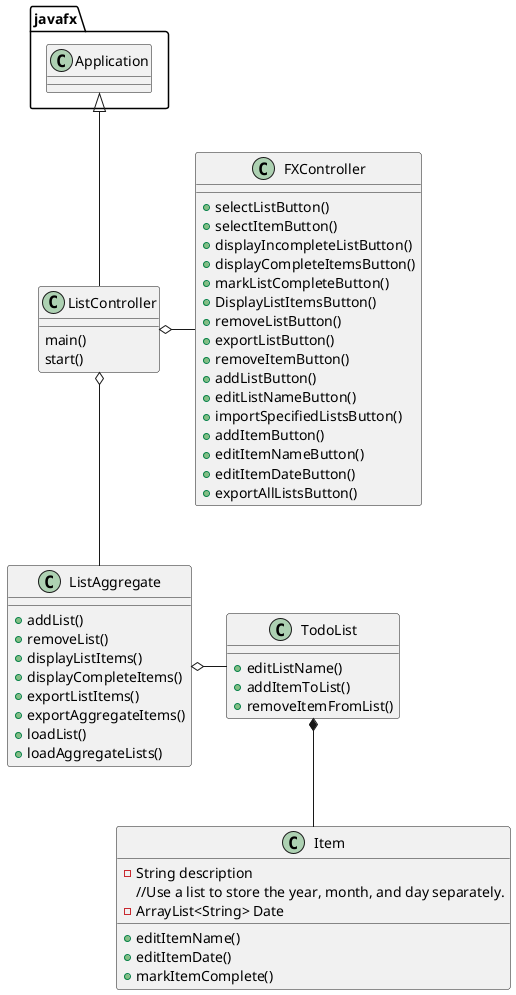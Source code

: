 @startuml
'https://plantuml.com/class-diagram

class ListController{
    main()
    start()
}

class FXController{
    +selectListButton()
    +selectItemButton()
    +displayIncompleteListButton()
    +displayCompleteItemsButton()
    +markListCompleteButton()
    +DisplayListItemsButton()
    +removeListButton()
    +exportListButton()
    +removeItemButton()
    +addListButton()
    +editListNameButton()
    +importSpecifiedListsButton()
    +addItemButton()
    +editItemNameButton()
    +editItemDateButton()
    +exportAllListsButton()
}

class ListAggregate{
    +addList()
    +removeList()
    +displayListItems()
    +displayCompleteItems()
    +exportListItems()
    +exportAggregateItems()
    +loadList()
    +loadAggregateLists()
}

class TodoList{
    +editListName()
    +addItemToList()
    +removeItemFromList()

}

class Item{
    -String description
    //Use a list to store the year, month, and day separately.
    -ArrayList<String> Date

    +editItemName()
    +editItemDate()
    +markItemComplete()
}




javafx.Application <|-- ListController
ListController o-- ListAggregate
ListController o- FXController
TodoList *-- Item
ListAggregate o- TodoList
@enduml